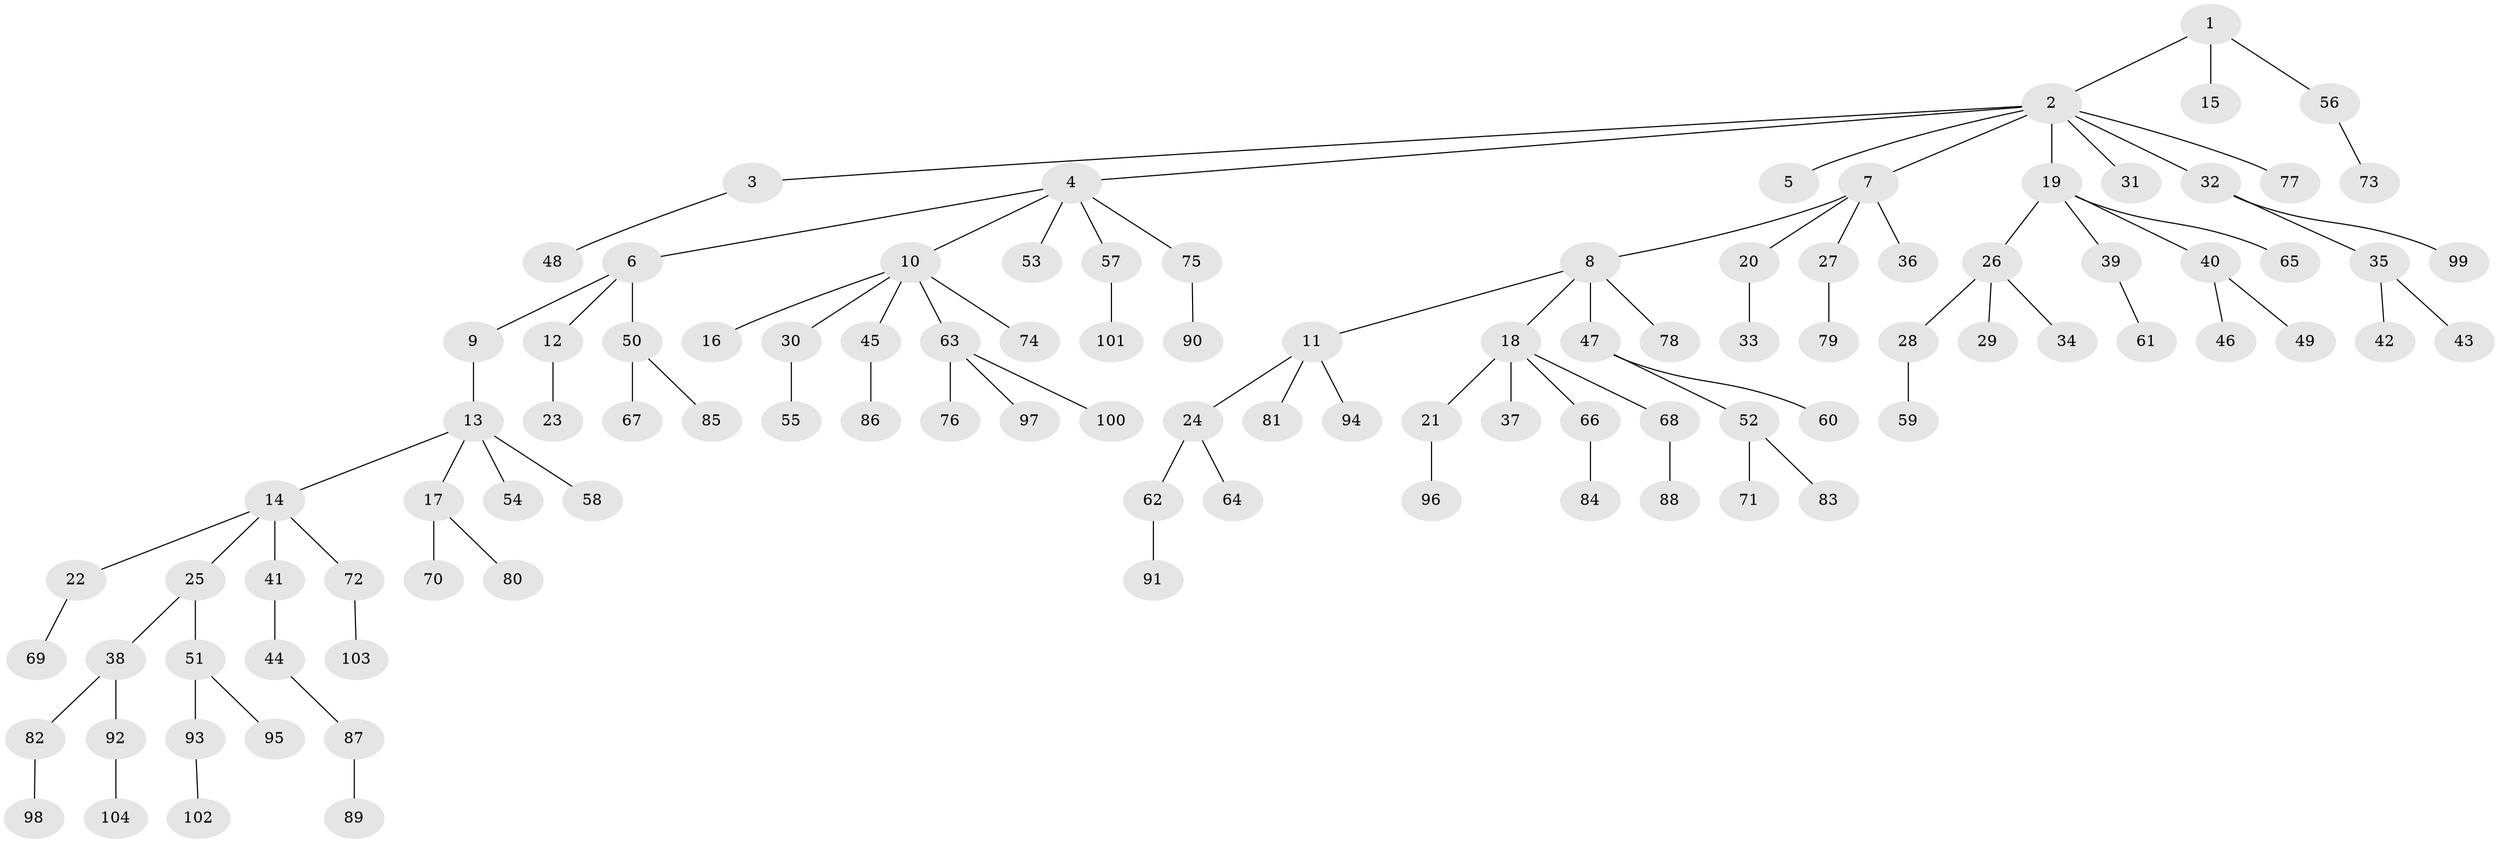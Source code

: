 // coarse degree distribution, {3: 0.08695652173913043, 8: 0.014492753623188406, 1: 0.5797101449275363, 5: 0.028985507246376812, 4: 0.08695652173913043, 6: 0.028985507246376812, 2: 0.17391304347826086}
// Generated by graph-tools (version 1.1) at 2025/52/02/27/25 19:52:11]
// undirected, 104 vertices, 103 edges
graph export_dot {
graph [start="1"]
  node [color=gray90,style=filled];
  1;
  2;
  3;
  4;
  5;
  6;
  7;
  8;
  9;
  10;
  11;
  12;
  13;
  14;
  15;
  16;
  17;
  18;
  19;
  20;
  21;
  22;
  23;
  24;
  25;
  26;
  27;
  28;
  29;
  30;
  31;
  32;
  33;
  34;
  35;
  36;
  37;
  38;
  39;
  40;
  41;
  42;
  43;
  44;
  45;
  46;
  47;
  48;
  49;
  50;
  51;
  52;
  53;
  54;
  55;
  56;
  57;
  58;
  59;
  60;
  61;
  62;
  63;
  64;
  65;
  66;
  67;
  68;
  69;
  70;
  71;
  72;
  73;
  74;
  75;
  76;
  77;
  78;
  79;
  80;
  81;
  82;
  83;
  84;
  85;
  86;
  87;
  88;
  89;
  90;
  91;
  92;
  93;
  94;
  95;
  96;
  97;
  98;
  99;
  100;
  101;
  102;
  103;
  104;
  1 -- 2;
  1 -- 15;
  1 -- 56;
  2 -- 3;
  2 -- 4;
  2 -- 5;
  2 -- 7;
  2 -- 19;
  2 -- 31;
  2 -- 32;
  2 -- 77;
  3 -- 48;
  4 -- 6;
  4 -- 10;
  4 -- 53;
  4 -- 57;
  4 -- 75;
  6 -- 9;
  6 -- 12;
  6 -- 50;
  7 -- 8;
  7 -- 20;
  7 -- 27;
  7 -- 36;
  8 -- 11;
  8 -- 18;
  8 -- 47;
  8 -- 78;
  9 -- 13;
  10 -- 16;
  10 -- 30;
  10 -- 45;
  10 -- 63;
  10 -- 74;
  11 -- 24;
  11 -- 81;
  11 -- 94;
  12 -- 23;
  13 -- 14;
  13 -- 17;
  13 -- 54;
  13 -- 58;
  14 -- 22;
  14 -- 25;
  14 -- 41;
  14 -- 72;
  17 -- 70;
  17 -- 80;
  18 -- 21;
  18 -- 37;
  18 -- 66;
  18 -- 68;
  19 -- 26;
  19 -- 39;
  19 -- 40;
  19 -- 65;
  20 -- 33;
  21 -- 96;
  22 -- 69;
  24 -- 62;
  24 -- 64;
  25 -- 38;
  25 -- 51;
  26 -- 28;
  26 -- 29;
  26 -- 34;
  27 -- 79;
  28 -- 59;
  30 -- 55;
  32 -- 35;
  32 -- 99;
  35 -- 42;
  35 -- 43;
  38 -- 82;
  38 -- 92;
  39 -- 61;
  40 -- 46;
  40 -- 49;
  41 -- 44;
  44 -- 87;
  45 -- 86;
  47 -- 52;
  47 -- 60;
  50 -- 67;
  50 -- 85;
  51 -- 93;
  51 -- 95;
  52 -- 71;
  52 -- 83;
  56 -- 73;
  57 -- 101;
  62 -- 91;
  63 -- 76;
  63 -- 97;
  63 -- 100;
  66 -- 84;
  68 -- 88;
  72 -- 103;
  75 -- 90;
  82 -- 98;
  87 -- 89;
  92 -- 104;
  93 -- 102;
}
